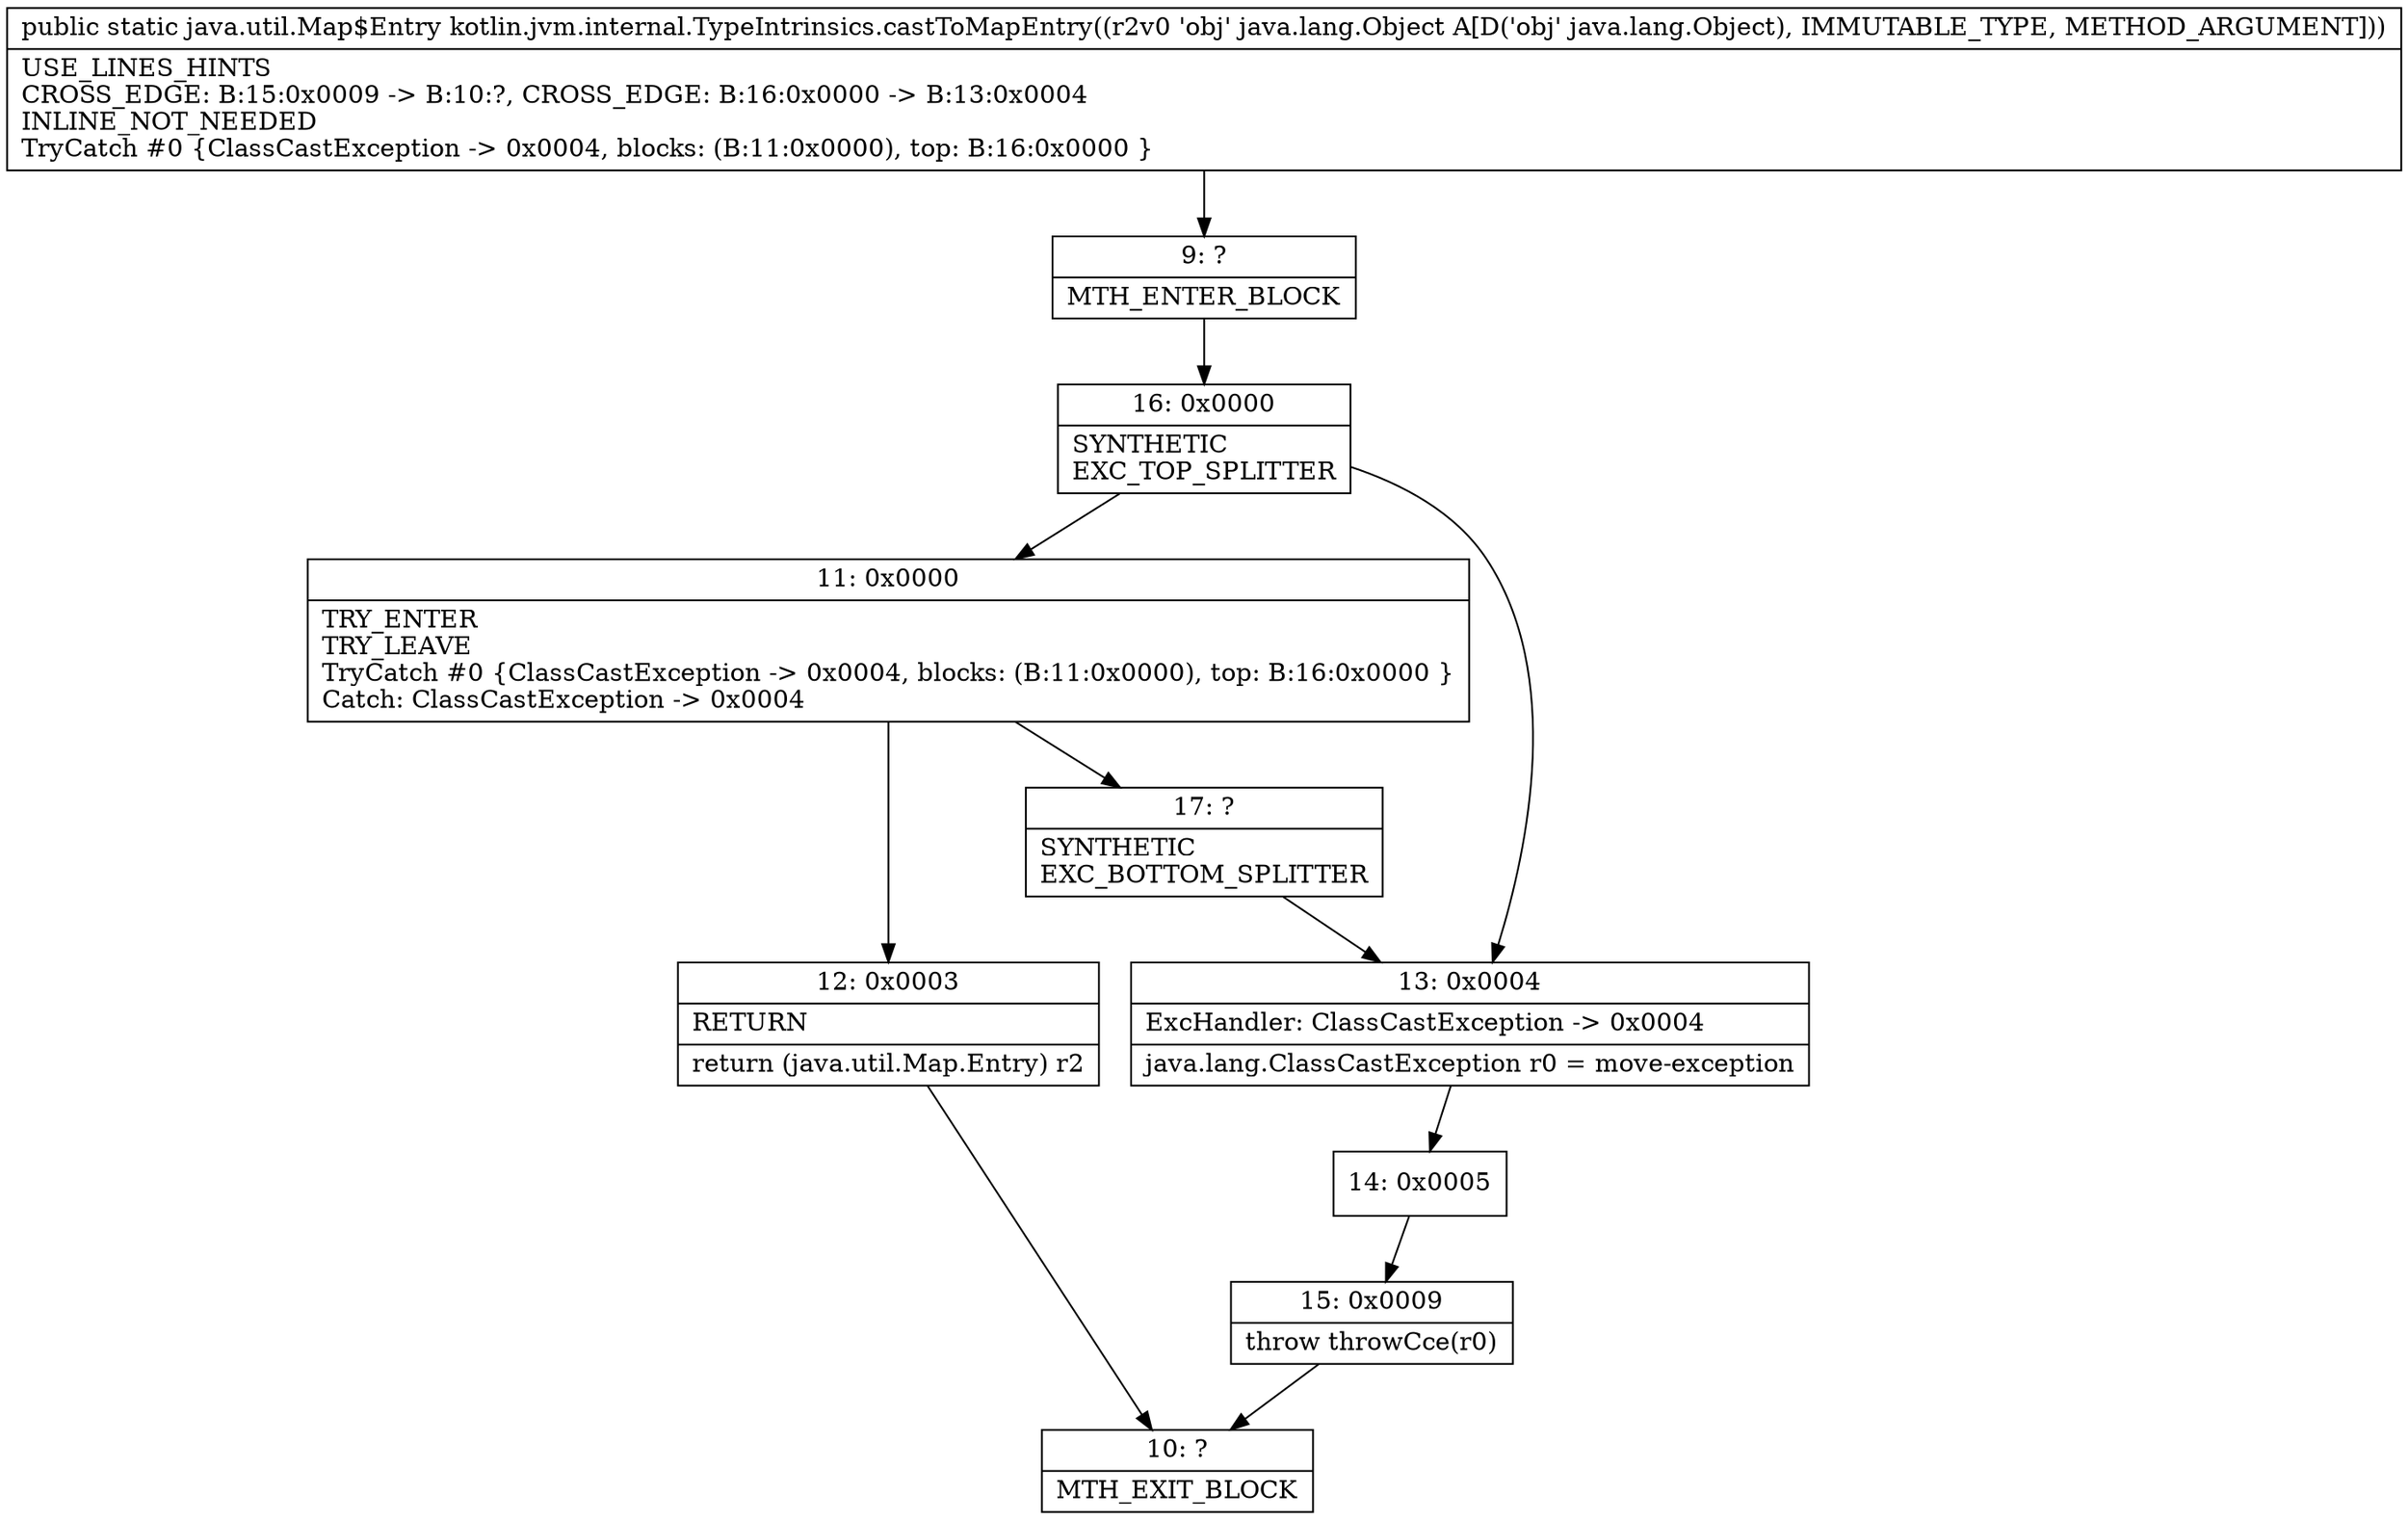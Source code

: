 digraph "CFG forkotlin.jvm.internal.TypeIntrinsics.castToMapEntry(Ljava\/lang\/Object;)Ljava\/util\/Map$Entry;" {
Node_9 [shape=record,label="{9\:\ ?|MTH_ENTER_BLOCK\l}"];
Node_16 [shape=record,label="{16\:\ 0x0000|SYNTHETIC\lEXC_TOP_SPLITTER\l}"];
Node_11 [shape=record,label="{11\:\ 0x0000|TRY_ENTER\lTRY_LEAVE\lTryCatch #0 \{ClassCastException \-\> 0x0004, blocks: (B:11:0x0000), top: B:16:0x0000 \}\lCatch: ClassCastException \-\> 0x0004\l}"];
Node_12 [shape=record,label="{12\:\ 0x0003|RETURN\l|return (java.util.Map.Entry) r2\l}"];
Node_10 [shape=record,label="{10\:\ ?|MTH_EXIT_BLOCK\l}"];
Node_17 [shape=record,label="{17\:\ ?|SYNTHETIC\lEXC_BOTTOM_SPLITTER\l}"];
Node_13 [shape=record,label="{13\:\ 0x0004|ExcHandler: ClassCastException \-\> 0x0004\l|java.lang.ClassCastException r0 = move\-exception\l}"];
Node_14 [shape=record,label="{14\:\ 0x0005}"];
Node_15 [shape=record,label="{15\:\ 0x0009|throw throwCce(r0)\l}"];
MethodNode[shape=record,label="{public static java.util.Map$Entry kotlin.jvm.internal.TypeIntrinsics.castToMapEntry((r2v0 'obj' java.lang.Object A[D('obj' java.lang.Object), IMMUTABLE_TYPE, METHOD_ARGUMENT]))  | USE_LINES_HINTS\lCROSS_EDGE: B:15:0x0009 \-\> B:10:?, CROSS_EDGE: B:16:0x0000 \-\> B:13:0x0004\lINLINE_NOT_NEEDED\lTryCatch #0 \{ClassCastException \-\> 0x0004, blocks: (B:11:0x0000), top: B:16:0x0000 \}\l}"];
MethodNode -> Node_9;Node_9 -> Node_16;
Node_16 -> Node_11;
Node_16 -> Node_13;
Node_11 -> Node_12;
Node_11 -> Node_17;
Node_12 -> Node_10;
Node_17 -> Node_13;
Node_13 -> Node_14;
Node_14 -> Node_15;
Node_15 -> Node_10;
}

